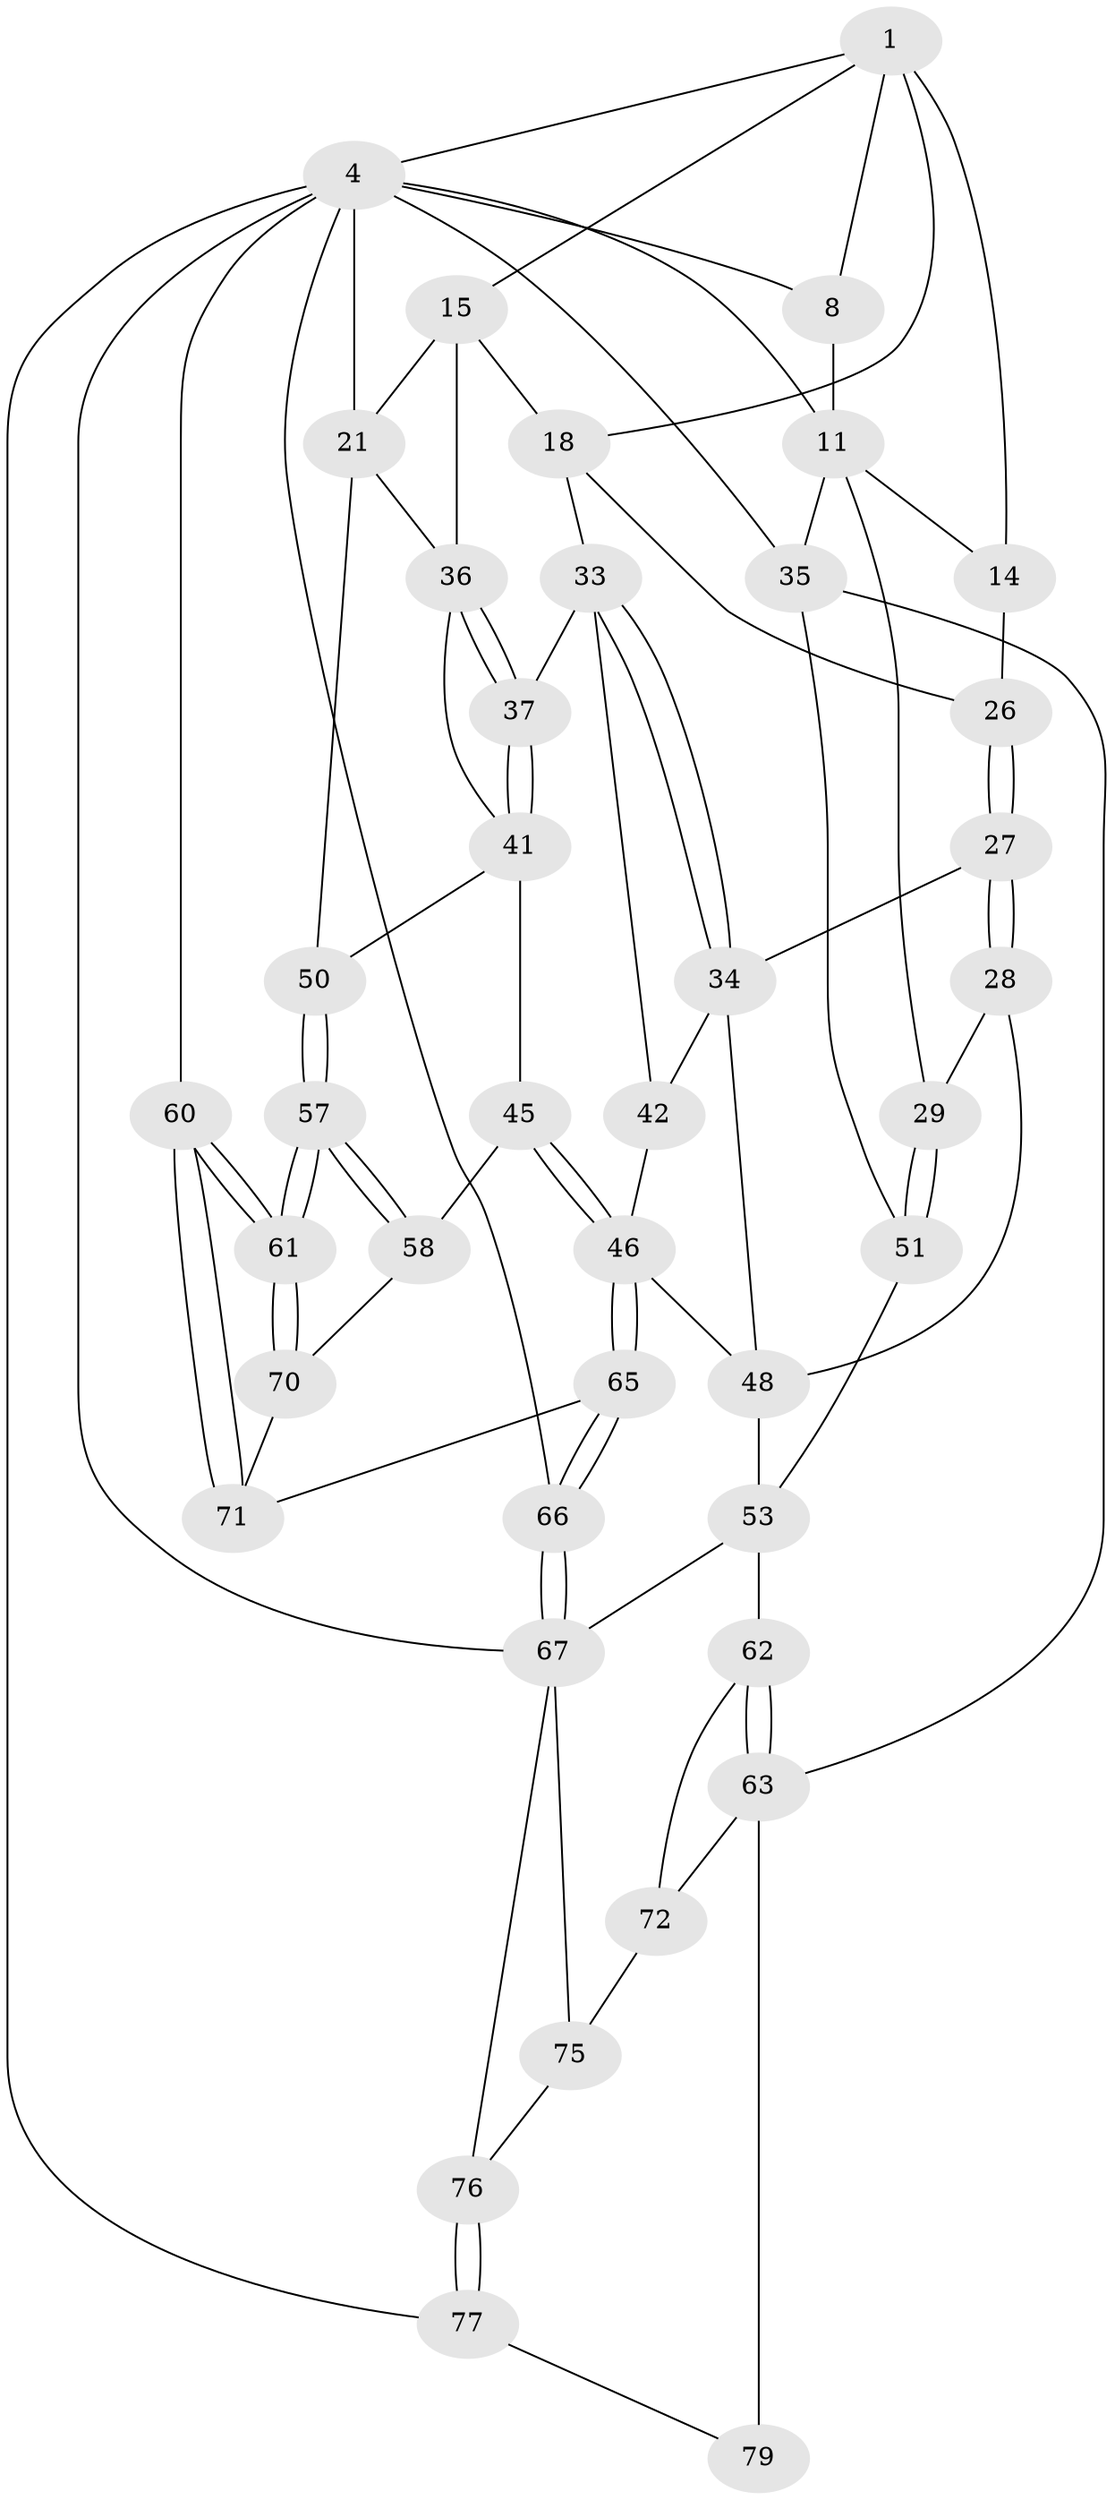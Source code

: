 // original degree distribution, {3: 0.024390243902439025, 4: 0.25609756097560976, 6: 0.23170731707317074, 5: 0.4878048780487805}
// Generated by graph-tools (version 1.1) at 2025/21/03/04/25 18:21:39]
// undirected, 41 vertices, 91 edges
graph export_dot {
graph [start="1"]
  node [color=gray90,style=filled];
  1 [pos="+0.25330558684561744+0",super="+7+2"];
  4 [pos="+1+0",super="+59+5"];
  8 [pos="+0.10398788545759068+0.07092815840793118",super="+9+10"];
  11 [pos="+0+0.19333987793260318",super="+24"];
  14 [pos="+0.2606425376216048+0.11765629825218364",super="+23"];
  15 [pos="+0.8568259179612286+0.09045335674695688",super="+20+16"];
  18 [pos="+0.5798827105359557+0.15917740684191106",super="+19+31"];
  21 [pos="+1+0.3617678664340683",super="+22"];
  26 [pos="+0.30197250797156777+0.22259272088813567"];
  27 [pos="+0.3011532881405063+0.4326620782229401"];
  28 [pos="+0.2374844679655325+0.4814006568016354"];
  29 [pos="+0.19549298479840702+0.49180721040130354"];
  33 [pos="+0.4778799402700472+0.39155887965353353",super="+38"];
  34 [pos="+0.4371998227309129+0.42258741965886853",super="+43"];
  35 [pos="+0+0.35366001616331294",super="+52"];
  36 [pos="+0.6921635600180348+0.3668851711160844",super="+39"];
  37 [pos="+0.6514827672501211+0.4194194688139632"];
  41 [pos="+0.8019087016399254+0.5334807937516955",super="+44"];
  42 [pos="+0.6277854430000672+0.551107967858856"];
  45 [pos="+0.7768569340265474+0.6495422232285367"];
  46 [pos="+0.7059849475187776+0.6709435252937712",super="+47"];
  48 [pos="+0.46227702525528036+0.624922257705748",super="+49"];
  50 [pos="+1+0.42710242361558265"];
  51 [pos="+0.1794539432502814+0.5647121779659606"];
  53 [pos="+0.42194338660185643+0.7396777835178694",super="+68+54"];
  57 [pos="+1+0.7624033881168434"];
  58 [pos="+0.8812212665341124+0.6998004409276208"];
  60 [pos="+1+1"];
  61 [pos="+1+1"];
  62 [pos="+0.1748959502294324+0.6952448851353497",super="+69"];
  63 [pos="+0.0020311939635378534+0.818075960135438",super="+73+64"];
  65 [pos="+0.6188032952109187+0.8327772204138354"];
  66 [pos="+0.6051914466745644+0.8426678603272948"];
  67 [pos="+0.4789840577367716+0.8049329710118138",super="+74"];
  70 [pos="+0.8215370773803633+0.8360055757324082"];
  71 [pos="+0.7228006926656205+0.8613705019189305"];
  72 [pos="+0.23952245090030397+0.875547735783635"];
  75 [pos="+0.24893416700108575+0.8851861723857796"];
  76 [pos="+0.2709456357324244+0.9329887290207463"];
  77 [pos="+0.3634930700432427+1",super="+78"];
  79 [pos="+0.16005758828781896+0.9954077172537358"];
  1 -- 8;
  1 -- 14 [weight=2];
  1 -- 4;
  1 -- 15;
  1 -- 18;
  4 -- 21;
  4 -- 66;
  4 -- 67;
  4 -- 60;
  4 -- 77 [weight=2];
  4 -- 35 [weight=2];
  4 -- 8;
  4 -- 11;
  8 -- 11;
  11 -- 35;
  11 -- 29;
  11 -- 14;
  14 -- 26;
  15 -- 21;
  15 -- 36 [weight=2];
  15 -- 18;
  18 -- 26;
  18 -- 33;
  21 -- 50;
  21 -- 36;
  26 -- 27;
  26 -- 27;
  27 -- 28;
  27 -- 28;
  27 -- 34;
  28 -- 29;
  28 -- 48;
  29 -- 51;
  29 -- 51;
  33 -- 34;
  33 -- 34;
  33 -- 42;
  33 -- 37;
  34 -- 48;
  34 -- 42;
  35 -- 51;
  35 -- 63;
  36 -- 37;
  36 -- 37;
  36 -- 41;
  37 -- 41;
  37 -- 41;
  41 -- 50;
  41 -- 45;
  42 -- 46;
  45 -- 46;
  45 -- 46;
  45 -- 58;
  46 -- 65;
  46 -- 65;
  46 -- 48;
  48 -- 53;
  50 -- 57;
  50 -- 57;
  51 -- 53;
  53 -- 67;
  53 -- 62 [weight=2];
  57 -- 58;
  57 -- 58;
  57 -- 61;
  57 -- 61;
  58 -- 70;
  60 -- 61;
  60 -- 61;
  60 -- 71;
  60 -- 71;
  61 -- 70;
  61 -- 70;
  62 -- 63;
  62 -- 63;
  62 -- 72;
  63 -- 72;
  63 -- 79 [weight=2];
  65 -- 66;
  65 -- 66;
  65 -- 71;
  66 -- 67;
  66 -- 67;
  67 -- 75;
  67 -- 76;
  70 -- 71;
  72 -- 75;
  75 -- 76;
  76 -- 77;
  76 -- 77;
  77 -- 79;
}
